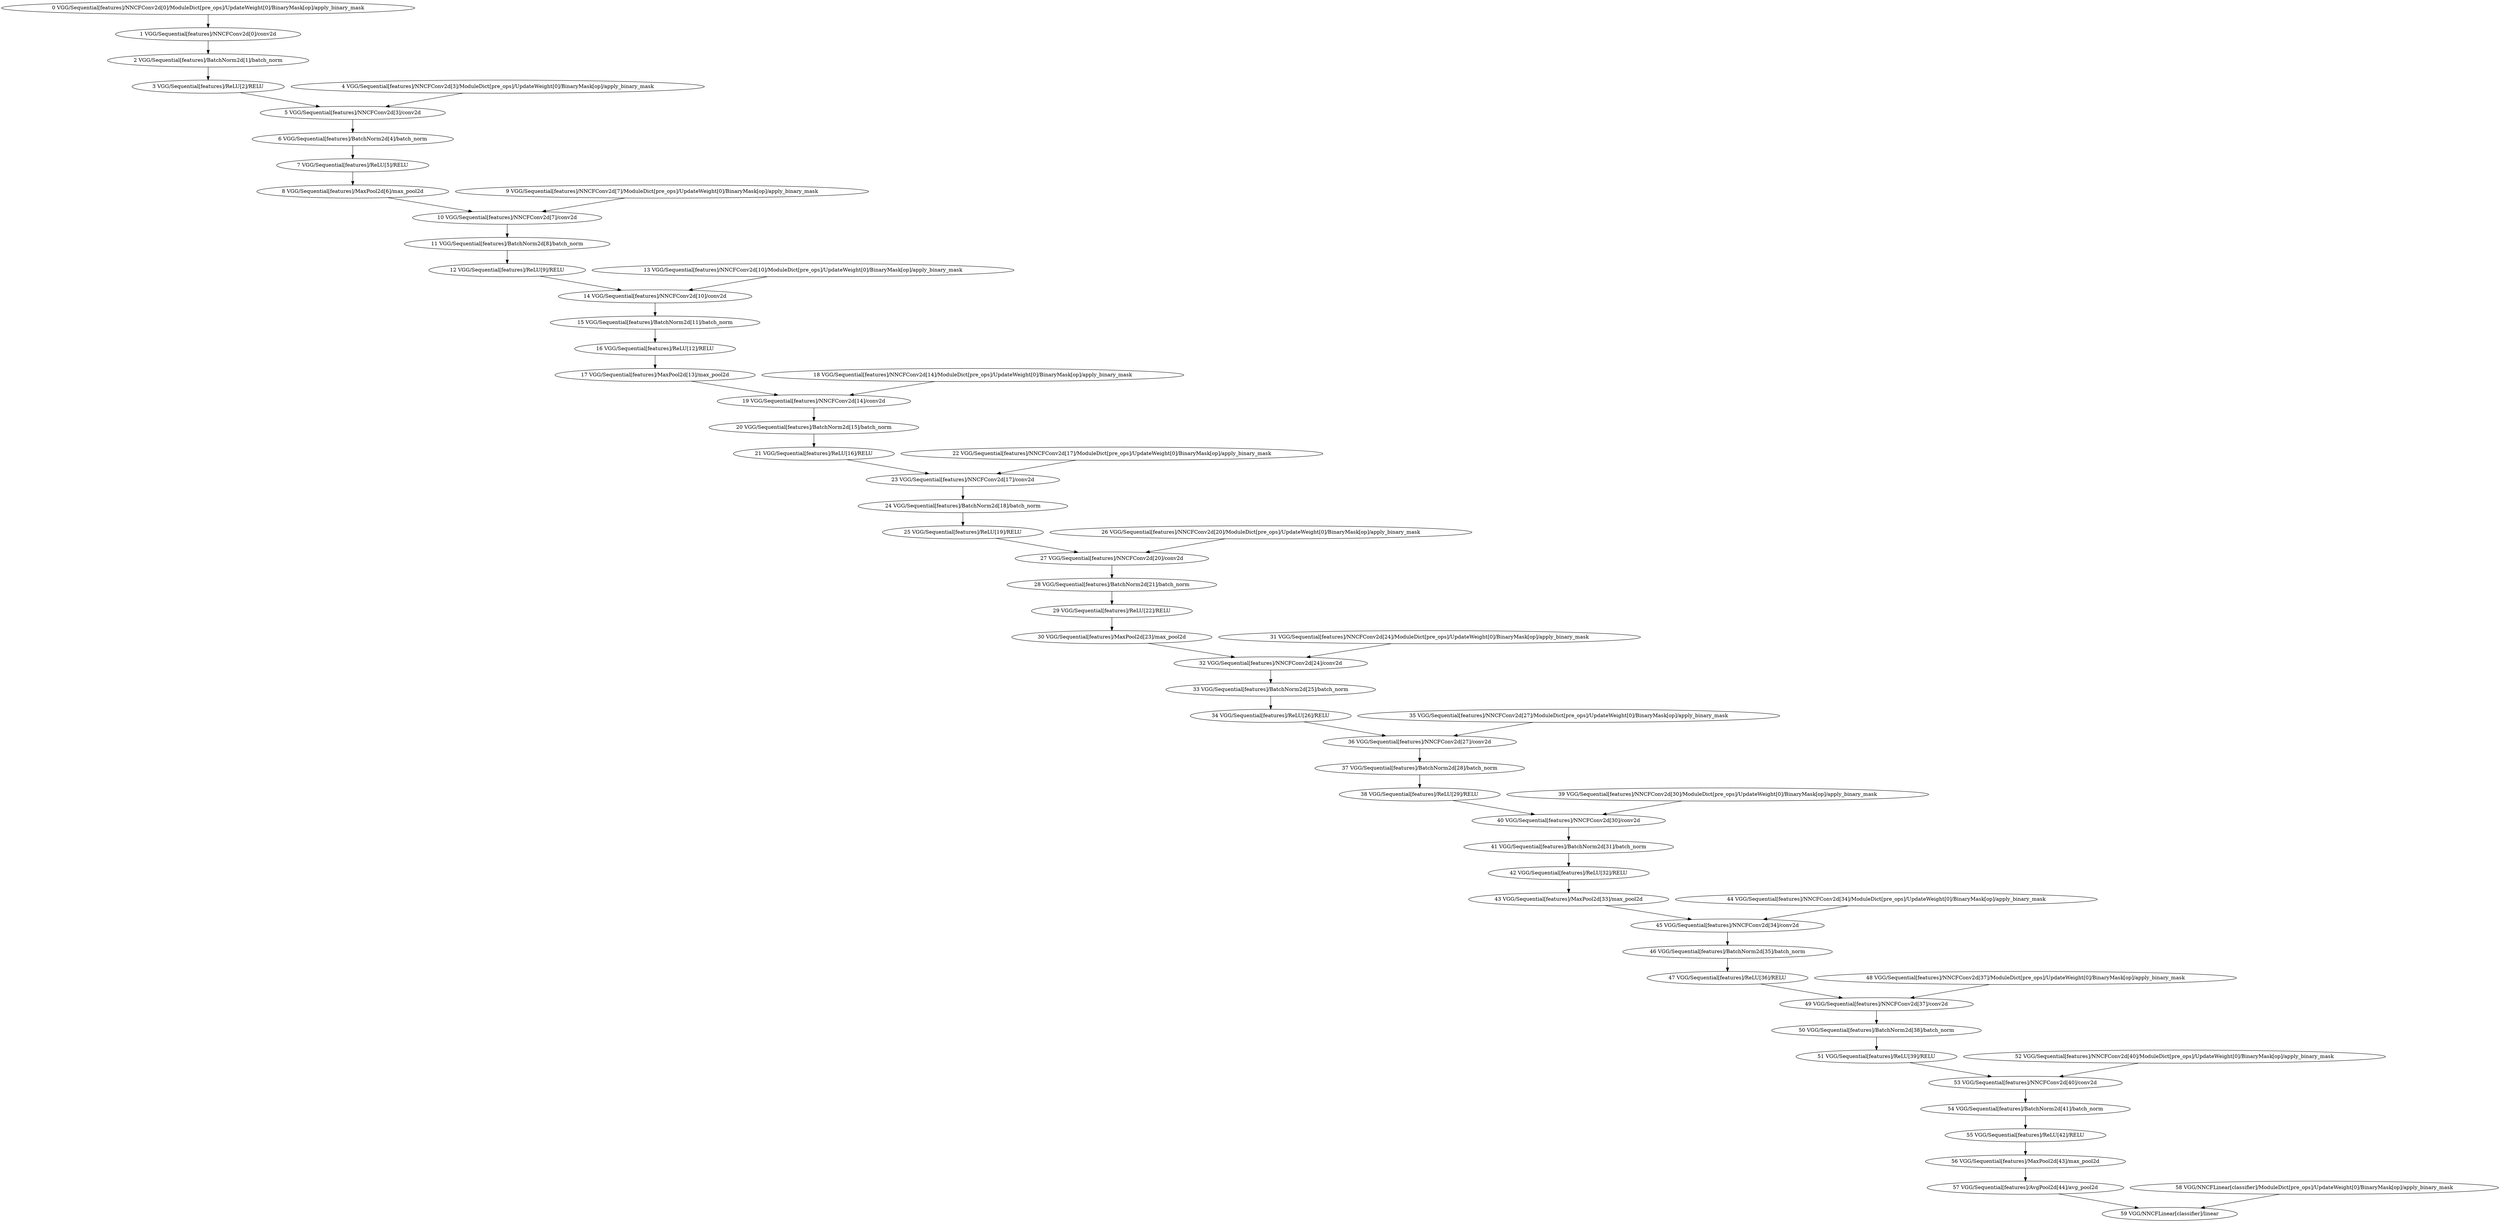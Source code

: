 strict digraph  {
"0 VGG/Sequential[features]/NNCFConv2d[0]/ModuleDict[pre_ops]/UpdateWeight[0]/BinaryMask[op]/apply_binary_mask" [id=0, scope="VGG/Sequential[features]/NNCFConv2d[0]/ModuleDict[pre_ops]/UpdateWeight[0]/BinaryMask[op]", type=apply_binary_mask];
"1 VGG/Sequential[features]/NNCFConv2d[0]/conv2d" [id=1, scope="VGG/Sequential[features]/NNCFConv2d[0]", type=conv2d];
"2 VGG/Sequential[features]/BatchNorm2d[1]/batch_norm" [id=2, scope="VGG/Sequential[features]/BatchNorm2d[1]", type=batch_norm];
"3 VGG/Sequential[features]/ReLU[2]/RELU" [id=3, scope="VGG/Sequential[features]/ReLU[2]", type=RELU];
"4 VGG/Sequential[features]/NNCFConv2d[3]/ModuleDict[pre_ops]/UpdateWeight[0]/BinaryMask[op]/apply_binary_mask" [id=4, scope="VGG/Sequential[features]/NNCFConv2d[3]/ModuleDict[pre_ops]/UpdateWeight[0]/BinaryMask[op]", type=apply_binary_mask];
"5 VGG/Sequential[features]/NNCFConv2d[3]/conv2d" [id=5, scope="VGG/Sequential[features]/NNCFConv2d[3]", type=conv2d];
"6 VGG/Sequential[features]/BatchNorm2d[4]/batch_norm" [id=6, scope="VGG/Sequential[features]/BatchNorm2d[4]", type=batch_norm];
"7 VGG/Sequential[features]/ReLU[5]/RELU" [id=7, scope="VGG/Sequential[features]/ReLU[5]", type=RELU];
"8 VGG/Sequential[features]/MaxPool2d[6]/max_pool2d" [id=8, scope="VGG/Sequential[features]/MaxPool2d[6]", type=max_pool2d];
"9 VGG/Sequential[features]/NNCFConv2d[7]/ModuleDict[pre_ops]/UpdateWeight[0]/BinaryMask[op]/apply_binary_mask" [id=9, scope="VGG/Sequential[features]/NNCFConv2d[7]/ModuleDict[pre_ops]/UpdateWeight[0]/BinaryMask[op]", type=apply_binary_mask];
"10 VGG/Sequential[features]/NNCFConv2d[7]/conv2d" [id=10, scope="VGG/Sequential[features]/NNCFConv2d[7]", type=conv2d];
"11 VGG/Sequential[features]/BatchNorm2d[8]/batch_norm" [id=11, scope="VGG/Sequential[features]/BatchNorm2d[8]", type=batch_norm];
"12 VGG/Sequential[features]/ReLU[9]/RELU" [id=12, scope="VGG/Sequential[features]/ReLU[9]", type=RELU];
"13 VGG/Sequential[features]/NNCFConv2d[10]/ModuleDict[pre_ops]/UpdateWeight[0]/BinaryMask[op]/apply_binary_mask" [id=13, scope="VGG/Sequential[features]/NNCFConv2d[10]/ModuleDict[pre_ops]/UpdateWeight[0]/BinaryMask[op]", type=apply_binary_mask];
"14 VGG/Sequential[features]/NNCFConv2d[10]/conv2d" [id=14, scope="VGG/Sequential[features]/NNCFConv2d[10]", type=conv2d];
"15 VGG/Sequential[features]/BatchNorm2d[11]/batch_norm" [id=15, scope="VGG/Sequential[features]/BatchNorm2d[11]", type=batch_norm];
"16 VGG/Sequential[features]/ReLU[12]/RELU" [id=16, scope="VGG/Sequential[features]/ReLU[12]", type=RELU];
"17 VGG/Sequential[features]/MaxPool2d[13]/max_pool2d" [id=17, scope="VGG/Sequential[features]/MaxPool2d[13]", type=max_pool2d];
"18 VGG/Sequential[features]/NNCFConv2d[14]/ModuleDict[pre_ops]/UpdateWeight[0]/BinaryMask[op]/apply_binary_mask" [id=18, scope="VGG/Sequential[features]/NNCFConv2d[14]/ModuleDict[pre_ops]/UpdateWeight[0]/BinaryMask[op]", type=apply_binary_mask];
"19 VGG/Sequential[features]/NNCFConv2d[14]/conv2d" [id=19, scope="VGG/Sequential[features]/NNCFConv2d[14]", type=conv2d];
"20 VGG/Sequential[features]/BatchNorm2d[15]/batch_norm" [id=20, scope="VGG/Sequential[features]/BatchNorm2d[15]", type=batch_norm];
"21 VGG/Sequential[features]/ReLU[16]/RELU" [id=21, scope="VGG/Sequential[features]/ReLU[16]", type=RELU];
"22 VGG/Sequential[features]/NNCFConv2d[17]/ModuleDict[pre_ops]/UpdateWeight[0]/BinaryMask[op]/apply_binary_mask" [id=22, scope="VGG/Sequential[features]/NNCFConv2d[17]/ModuleDict[pre_ops]/UpdateWeight[0]/BinaryMask[op]", type=apply_binary_mask];
"23 VGG/Sequential[features]/NNCFConv2d[17]/conv2d" [id=23, scope="VGG/Sequential[features]/NNCFConv2d[17]", type=conv2d];
"24 VGG/Sequential[features]/BatchNorm2d[18]/batch_norm" [id=24, scope="VGG/Sequential[features]/BatchNorm2d[18]", type=batch_norm];
"25 VGG/Sequential[features]/ReLU[19]/RELU" [id=25, scope="VGG/Sequential[features]/ReLU[19]", type=RELU];
"26 VGG/Sequential[features]/NNCFConv2d[20]/ModuleDict[pre_ops]/UpdateWeight[0]/BinaryMask[op]/apply_binary_mask" [id=26, scope="VGG/Sequential[features]/NNCFConv2d[20]/ModuleDict[pre_ops]/UpdateWeight[0]/BinaryMask[op]", type=apply_binary_mask];
"27 VGG/Sequential[features]/NNCFConv2d[20]/conv2d" [id=27, scope="VGG/Sequential[features]/NNCFConv2d[20]", type=conv2d];
"28 VGG/Sequential[features]/BatchNorm2d[21]/batch_norm" [id=28, scope="VGG/Sequential[features]/BatchNorm2d[21]", type=batch_norm];
"29 VGG/Sequential[features]/ReLU[22]/RELU" [id=29, scope="VGG/Sequential[features]/ReLU[22]", type=RELU];
"30 VGG/Sequential[features]/MaxPool2d[23]/max_pool2d" [id=30, scope="VGG/Sequential[features]/MaxPool2d[23]", type=max_pool2d];
"31 VGG/Sequential[features]/NNCFConv2d[24]/ModuleDict[pre_ops]/UpdateWeight[0]/BinaryMask[op]/apply_binary_mask" [id=31, scope="VGG/Sequential[features]/NNCFConv2d[24]/ModuleDict[pre_ops]/UpdateWeight[0]/BinaryMask[op]", type=apply_binary_mask];
"32 VGG/Sequential[features]/NNCFConv2d[24]/conv2d" [id=32, scope="VGG/Sequential[features]/NNCFConv2d[24]", type=conv2d];
"33 VGG/Sequential[features]/BatchNorm2d[25]/batch_norm" [id=33, scope="VGG/Sequential[features]/BatchNorm2d[25]", type=batch_norm];
"34 VGG/Sequential[features]/ReLU[26]/RELU" [id=34, scope="VGG/Sequential[features]/ReLU[26]", type=RELU];
"35 VGG/Sequential[features]/NNCFConv2d[27]/ModuleDict[pre_ops]/UpdateWeight[0]/BinaryMask[op]/apply_binary_mask" [id=35, scope="VGG/Sequential[features]/NNCFConv2d[27]/ModuleDict[pre_ops]/UpdateWeight[0]/BinaryMask[op]", type=apply_binary_mask];
"36 VGG/Sequential[features]/NNCFConv2d[27]/conv2d" [id=36, scope="VGG/Sequential[features]/NNCFConv2d[27]", type=conv2d];
"37 VGG/Sequential[features]/BatchNorm2d[28]/batch_norm" [id=37, scope="VGG/Sequential[features]/BatchNorm2d[28]", type=batch_norm];
"38 VGG/Sequential[features]/ReLU[29]/RELU" [id=38, scope="VGG/Sequential[features]/ReLU[29]", type=RELU];
"39 VGG/Sequential[features]/NNCFConv2d[30]/ModuleDict[pre_ops]/UpdateWeight[0]/BinaryMask[op]/apply_binary_mask" [id=39, scope="VGG/Sequential[features]/NNCFConv2d[30]/ModuleDict[pre_ops]/UpdateWeight[0]/BinaryMask[op]", type=apply_binary_mask];
"40 VGG/Sequential[features]/NNCFConv2d[30]/conv2d" [id=40, scope="VGG/Sequential[features]/NNCFConv2d[30]", type=conv2d];
"41 VGG/Sequential[features]/BatchNorm2d[31]/batch_norm" [id=41, scope="VGG/Sequential[features]/BatchNorm2d[31]", type=batch_norm];
"42 VGG/Sequential[features]/ReLU[32]/RELU" [id=42, scope="VGG/Sequential[features]/ReLU[32]", type=RELU];
"43 VGG/Sequential[features]/MaxPool2d[33]/max_pool2d" [id=43, scope="VGG/Sequential[features]/MaxPool2d[33]", type=max_pool2d];
"44 VGG/Sequential[features]/NNCFConv2d[34]/ModuleDict[pre_ops]/UpdateWeight[0]/BinaryMask[op]/apply_binary_mask" [id=44, scope="VGG/Sequential[features]/NNCFConv2d[34]/ModuleDict[pre_ops]/UpdateWeight[0]/BinaryMask[op]", type=apply_binary_mask];
"45 VGG/Sequential[features]/NNCFConv2d[34]/conv2d" [id=45, scope="VGG/Sequential[features]/NNCFConv2d[34]", type=conv2d];
"46 VGG/Sequential[features]/BatchNorm2d[35]/batch_norm" [id=46, scope="VGG/Sequential[features]/BatchNorm2d[35]", type=batch_norm];
"47 VGG/Sequential[features]/ReLU[36]/RELU" [id=47, scope="VGG/Sequential[features]/ReLU[36]", type=RELU];
"48 VGG/Sequential[features]/NNCFConv2d[37]/ModuleDict[pre_ops]/UpdateWeight[0]/BinaryMask[op]/apply_binary_mask" [id=48, scope="VGG/Sequential[features]/NNCFConv2d[37]/ModuleDict[pre_ops]/UpdateWeight[0]/BinaryMask[op]", type=apply_binary_mask];
"49 VGG/Sequential[features]/NNCFConv2d[37]/conv2d" [id=49, scope="VGG/Sequential[features]/NNCFConv2d[37]", type=conv2d];
"50 VGG/Sequential[features]/BatchNorm2d[38]/batch_norm" [id=50, scope="VGG/Sequential[features]/BatchNorm2d[38]", type=batch_norm];
"51 VGG/Sequential[features]/ReLU[39]/RELU" [id=51, scope="VGG/Sequential[features]/ReLU[39]", type=RELU];
"52 VGG/Sequential[features]/NNCFConv2d[40]/ModuleDict[pre_ops]/UpdateWeight[0]/BinaryMask[op]/apply_binary_mask" [id=52, scope="VGG/Sequential[features]/NNCFConv2d[40]/ModuleDict[pre_ops]/UpdateWeight[0]/BinaryMask[op]", type=apply_binary_mask];
"53 VGG/Sequential[features]/NNCFConv2d[40]/conv2d" [id=53, scope="VGG/Sequential[features]/NNCFConv2d[40]", type=conv2d];
"54 VGG/Sequential[features]/BatchNorm2d[41]/batch_norm" [id=54, scope="VGG/Sequential[features]/BatchNorm2d[41]", type=batch_norm];
"55 VGG/Sequential[features]/ReLU[42]/RELU" [id=55, scope="VGG/Sequential[features]/ReLU[42]", type=RELU];
"56 VGG/Sequential[features]/MaxPool2d[43]/max_pool2d" [id=56, scope="VGG/Sequential[features]/MaxPool2d[43]", type=max_pool2d];
"57 VGG/Sequential[features]/AvgPool2d[44]/avg_pool2d" [id=57, scope="VGG/Sequential[features]/AvgPool2d[44]", type=avg_pool2d];
"58 VGG/NNCFLinear[classifier]/ModuleDict[pre_ops]/UpdateWeight[0]/BinaryMask[op]/apply_binary_mask" [id=58, scope="VGG/NNCFLinear[classifier]/ModuleDict[pre_ops]/UpdateWeight[0]/BinaryMask[op]", type=apply_binary_mask];
"59 VGG/NNCFLinear[classifier]/linear" [id=59, scope="VGG/NNCFLinear[classifier]", type=linear];
"0 VGG/Sequential[features]/NNCFConv2d[0]/ModuleDict[pre_ops]/UpdateWeight[0]/BinaryMask[op]/apply_binary_mask" -> "1 VGG/Sequential[features]/NNCFConv2d[0]/conv2d";
"1 VGG/Sequential[features]/NNCFConv2d[0]/conv2d" -> "2 VGG/Sequential[features]/BatchNorm2d[1]/batch_norm";
"2 VGG/Sequential[features]/BatchNorm2d[1]/batch_norm" -> "3 VGG/Sequential[features]/ReLU[2]/RELU";
"3 VGG/Sequential[features]/ReLU[2]/RELU" -> "5 VGG/Sequential[features]/NNCFConv2d[3]/conv2d";
"4 VGG/Sequential[features]/NNCFConv2d[3]/ModuleDict[pre_ops]/UpdateWeight[0]/BinaryMask[op]/apply_binary_mask" -> "5 VGG/Sequential[features]/NNCFConv2d[3]/conv2d";
"5 VGG/Sequential[features]/NNCFConv2d[3]/conv2d" -> "6 VGG/Sequential[features]/BatchNorm2d[4]/batch_norm";
"6 VGG/Sequential[features]/BatchNorm2d[4]/batch_norm" -> "7 VGG/Sequential[features]/ReLU[5]/RELU";
"7 VGG/Sequential[features]/ReLU[5]/RELU" -> "8 VGG/Sequential[features]/MaxPool2d[6]/max_pool2d";
"8 VGG/Sequential[features]/MaxPool2d[6]/max_pool2d" -> "10 VGG/Sequential[features]/NNCFConv2d[7]/conv2d";
"9 VGG/Sequential[features]/NNCFConv2d[7]/ModuleDict[pre_ops]/UpdateWeight[0]/BinaryMask[op]/apply_binary_mask" -> "10 VGG/Sequential[features]/NNCFConv2d[7]/conv2d";
"10 VGG/Sequential[features]/NNCFConv2d[7]/conv2d" -> "11 VGG/Sequential[features]/BatchNorm2d[8]/batch_norm";
"11 VGG/Sequential[features]/BatchNorm2d[8]/batch_norm" -> "12 VGG/Sequential[features]/ReLU[9]/RELU";
"12 VGG/Sequential[features]/ReLU[9]/RELU" -> "14 VGG/Sequential[features]/NNCFConv2d[10]/conv2d";
"13 VGG/Sequential[features]/NNCFConv2d[10]/ModuleDict[pre_ops]/UpdateWeight[0]/BinaryMask[op]/apply_binary_mask" -> "14 VGG/Sequential[features]/NNCFConv2d[10]/conv2d";
"14 VGG/Sequential[features]/NNCFConv2d[10]/conv2d" -> "15 VGG/Sequential[features]/BatchNorm2d[11]/batch_norm";
"15 VGG/Sequential[features]/BatchNorm2d[11]/batch_norm" -> "16 VGG/Sequential[features]/ReLU[12]/RELU";
"16 VGG/Sequential[features]/ReLU[12]/RELU" -> "17 VGG/Sequential[features]/MaxPool2d[13]/max_pool2d";
"17 VGG/Sequential[features]/MaxPool2d[13]/max_pool2d" -> "19 VGG/Sequential[features]/NNCFConv2d[14]/conv2d";
"18 VGG/Sequential[features]/NNCFConv2d[14]/ModuleDict[pre_ops]/UpdateWeight[0]/BinaryMask[op]/apply_binary_mask" -> "19 VGG/Sequential[features]/NNCFConv2d[14]/conv2d";
"19 VGG/Sequential[features]/NNCFConv2d[14]/conv2d" -> "20 VGG/Sequential[features]/BatchNorm2d[15]/batch_norm";
"20 VGG/Sequential[features]/BatchNorm2d[15]/batch_norm" -> "21 VGG/Sequential[features]/ReLU[16]/RELU";
"21 VGG/Sequential[features]/ReLU[16]/RELU" -> "23 VGG/Sequential[features]/NNCFConv2d[17]/conv2d";
"22 VGG/Sequential[features]/NNCFConv2d[17]/ModuleDict[pre_ops]/UpdateWeight[0]/BinaryMask[op]/apply_binary_mask" -> "23 VGG/Sequential[features]/NNCFConv2d[17]/conv2d";
"23 VGG/Sequential[features]/NNCFConv2d[17]/conv2d" -> "24 VGG/Sequential[features]/BatchNorm2d[18]/batch_norm";
"24 VGG/Sequential[features]/BatchNorm2d[18]/batch_norm" -> "25 VGG/Sequential[features]/ReLU[19]/RELU";
"25 VGG/Sequential[features]/ReLU[19]/RELU" -> "27 VGG/Sequential[features]/NNCFConv2d[20]/conv2d";
"26 VGG/Sequential[features]/NNCFConv2d[20]/ModuleDict[pre_ops]/UpdateWeight[0]/BinaryMask[op]/apply_binary_mask" -> "27 VGG/Sequential[features]/NNCFConv2d[20]/conv2d";
"27 VGG/Sequential[features]/NNCFConv2d[20]/conv2d" -> "28 VGG/Sequential[features]/BatchNorm2d[21]/batch_norm";
"28 VGG/Sequential[features]/BatchNorm2d[21]/batch_norm" -> "29 VGG/Sequential[features]/ReLU[22]/RELU";
"29 VGG/Sequential[features]/ReLU[22]/RELU" -> "30 VGG/Sequential[features]/MaxPool2d[23]/max_pool2d";
"30 VGG/Sequential[features]/MaxPool2d[23]/max_pool2d" -> "32 VGG/Sequential[features]/NNCFConv2d[24]/conv2d";
"31 VGG/Sequential[features]/NNCFConv2d[24]/ModuleDict[pre_ops]/UpdateWeight[0]/BinaryMask[op]/apply_binary_mask" -> "32 VGG/Sequential[features]/NNCFConv2d[24]/conv2d";
"32 VGG/Sequential[features]/NNCFConv2d[24]/conv2d" -> "33 VGG/Sequential[features]/BatchNorm2d[25]/batch_norm";
"33 VGG/Sequential[features]/BatchNorm2d[25]/batch_norm" -> "34 VGG/Sequential[features]/ReLU[26]/RELU";
"34 VGG/Sequential[features]/ReLU[26]/RELU" -> "36 VGG/Sequential[features]/NNCFConv2d[27]/conv2d";
"35 VGG/Sequential[features]/NNCFConv2d[27]/ModuleDict[pre_ops]/UpdateWeight[0]/BinaryMask[op]/apply_binary_mask" -> "36 VGG/Sequential[features]/NNCFConv2d[27]/conv2d";
"36 VGG/Sequential[features]/NNCFConv2d[27]/conv2d" -> "37 VGG/Sequential[features]/BatchNorm2d[28]/batch_norm";
"37 VGG/Sequential[features]/BatchNorm2d[28]/batch_norm" -> "38 VGG/Sequential[features]/ReLU[29]/RELU";
"38 VGG/Sequential[features]/ReLU[29]/RELU" -> "40 VGG/Sequential[features]/NNCFConv2d[30]/conv2d";
"39 VGG/Sequential[features]/NNCFConv2d[30]/ModuleDict[pre_ops]/UpdateWeight[0]/BinaryMask[op]/apply_binary_mask" -> "40 VGG/Sequential[features]/NNCFConv2d[30]/conv2d";
"40 VGG/Sequential[features]/NNCFConv2d[30]/conv2d" -> "41 VGG/Sequential[features]/BatchNorm2d[31]/batch_norm";
"41 VGG/Sequential[features]/BatchNorm2d[31]/batch_norm" -> "42 VGG/Sequential[features]/ReLU[32]/RELU";
"42 VGG/Sequential[features]/ReLU[32]/RELU" -> "43 VGG/Sequential[features]/MaxPool2d[33]/max_pool2d";
"43 VGG/Sequential[features]/MaxPool2d[33]/max_pool2d" -> "45 VGG/Sequential[features]/NNCFConv2d[34]/conv2d";
"44 VGG/Sequential[features]/NNCFConv2d[34]/ModuleDict[pre_ops]/UpdateWeight[0]/BinaryMask[op]/apply_binary_mask" -> "45 VGG/Sequential[features]/NNCFConv2d[34]/conv2d";
"45 VGG/Sequential[features]/NNCFConv2d[34]/conv2d" -> "46 VGG/Sequential[features]/BatchNorm2d[35]/batch_norm";
"46 VGG/Sequential[features]/BatchNorm2d[35]/batch_norm" -> "47 VGG/Sequential[features]/ReLU[36]/RELU";
"47 VGG/Sequential[features]/ReLU[36]/RELU" -> "49 VGG/Sequential[features]/NNCFConv2d[37]/conv2d";
"48 VGG/Sequential[features]/NNCFConv2d[37]/ModuleDict[pre_ops]/UpdateWeight[0]/BinaryMask[op]/apply_binary_mask" -> "49 VGG/Sequential[features]/NNCFConv2d[37]/conv2d";
"49 VGG/Sequential[features]/NNCFConv2d[37]/conv2d" -> "50 VGG/Sequential[features]/BatchNorm2d[38]/batch_norm";
"50 VGG/Sequential[features]/BatchNorm2d[38]/batch_norm" -> "51 VGG/Sequential[features]/ReLU[39]/RELU";
"51 VGG/Sequential[features]/ReLU[39]/RELU" -> "53 VGG/Sequential[features]/NNCFConv2d[40]/conv2d";
"52 VGG/Sequential[features]/NNCFConv2d[40]/ModuleDict[pre_ops]/UpdateWeight[0]/BinaryMask[op]/apply_binary_mask" -> "53 VGG/Sequential[features]/NNCFConv2d[40]/conv2d";
"53 VGG/Sequential[features]/NNCFConv2d[40]/conv2d" -> "54 VGG/Sequential[features]/BatchNorm2d[41]/batch_norm";
"54 VGG/Sequential[features]/BatchNorm2d[41]/batch_norm" -> "55 VGG/Sequential[features]/ReLU[42]/RELU";
"55 VGG/Sequential[features]/ReLU[42]/RELU" -> "56 VGG/Sequential[features]/MaxPool2d[43]/max_pool2d";
"56 VGG/Sequential[features]/MaxPool2d[43]/max_pool2d" -> "57 VGG/Sequential[features]/AvgPool2d[44]/avg_pool2d";
"57 VGG/Sequential[features]/AvgPool2d[44]/avg_pool2d" -> "59 VGG/NNCFLinear[classifier]/linear";
"58 VGG/NNCFLinear[classifier]/ModuleDict[pre_ops]/UpdateWeight[0]/BinaryMask[op]/apply_binary_mask" -> "59 VGG/NNCFLinear[classifier]/linear";
}
